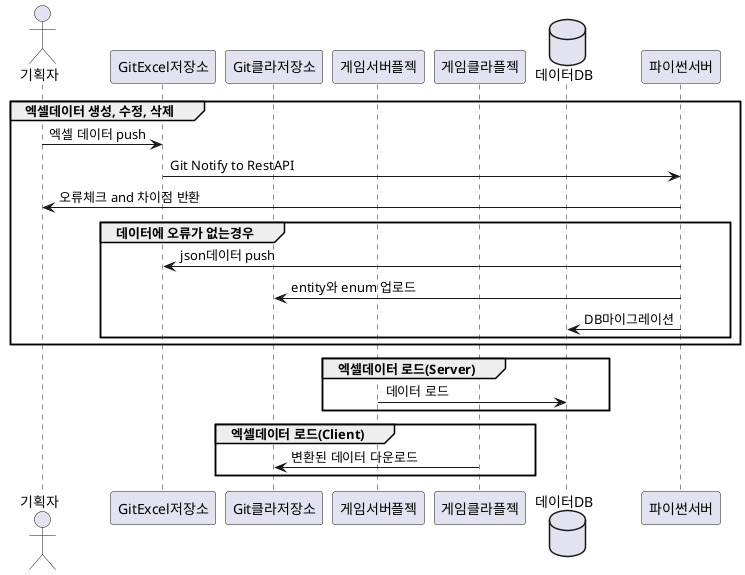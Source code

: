 @startuml

actor 기획자 order 0
participant GitExcel저장소 order 2
participant Git클라저장소 order 3

participant 게임서버플젝 order 3
participant 게임클라플젝 order 4
database 데이터DB order 5
participant 파이썬서버 order 10

group 엑셀데이터 생성, 수정, 삭제

기획자 -> GitExcel저장소 : 엑셀 데이터 push
GitExcel저장소 -> 파이썬서버 : Git Notify to RestAPI
파이썬서버 -> 기획자 : 오류체크 and 차이점 반환

group 데이터에 오류가 없는경우
파이썬서버 -> GitExcel저장소 : json데이터 push
파이썬서버 -> Git클라저장소 : entity와 enum 업로드
파이썬서버 -> 데이터DB : DB마이그레이션
end

end

group 엑셀데이터 로드(Server)

게임서버플젝 -> 데이터DB  : 데이터 로드

end

group 엑셀데이터 로드(Client)

게임클라플젝 -> Git클라저장소  : 변환된 데이터 다운로드

end

@enduml
